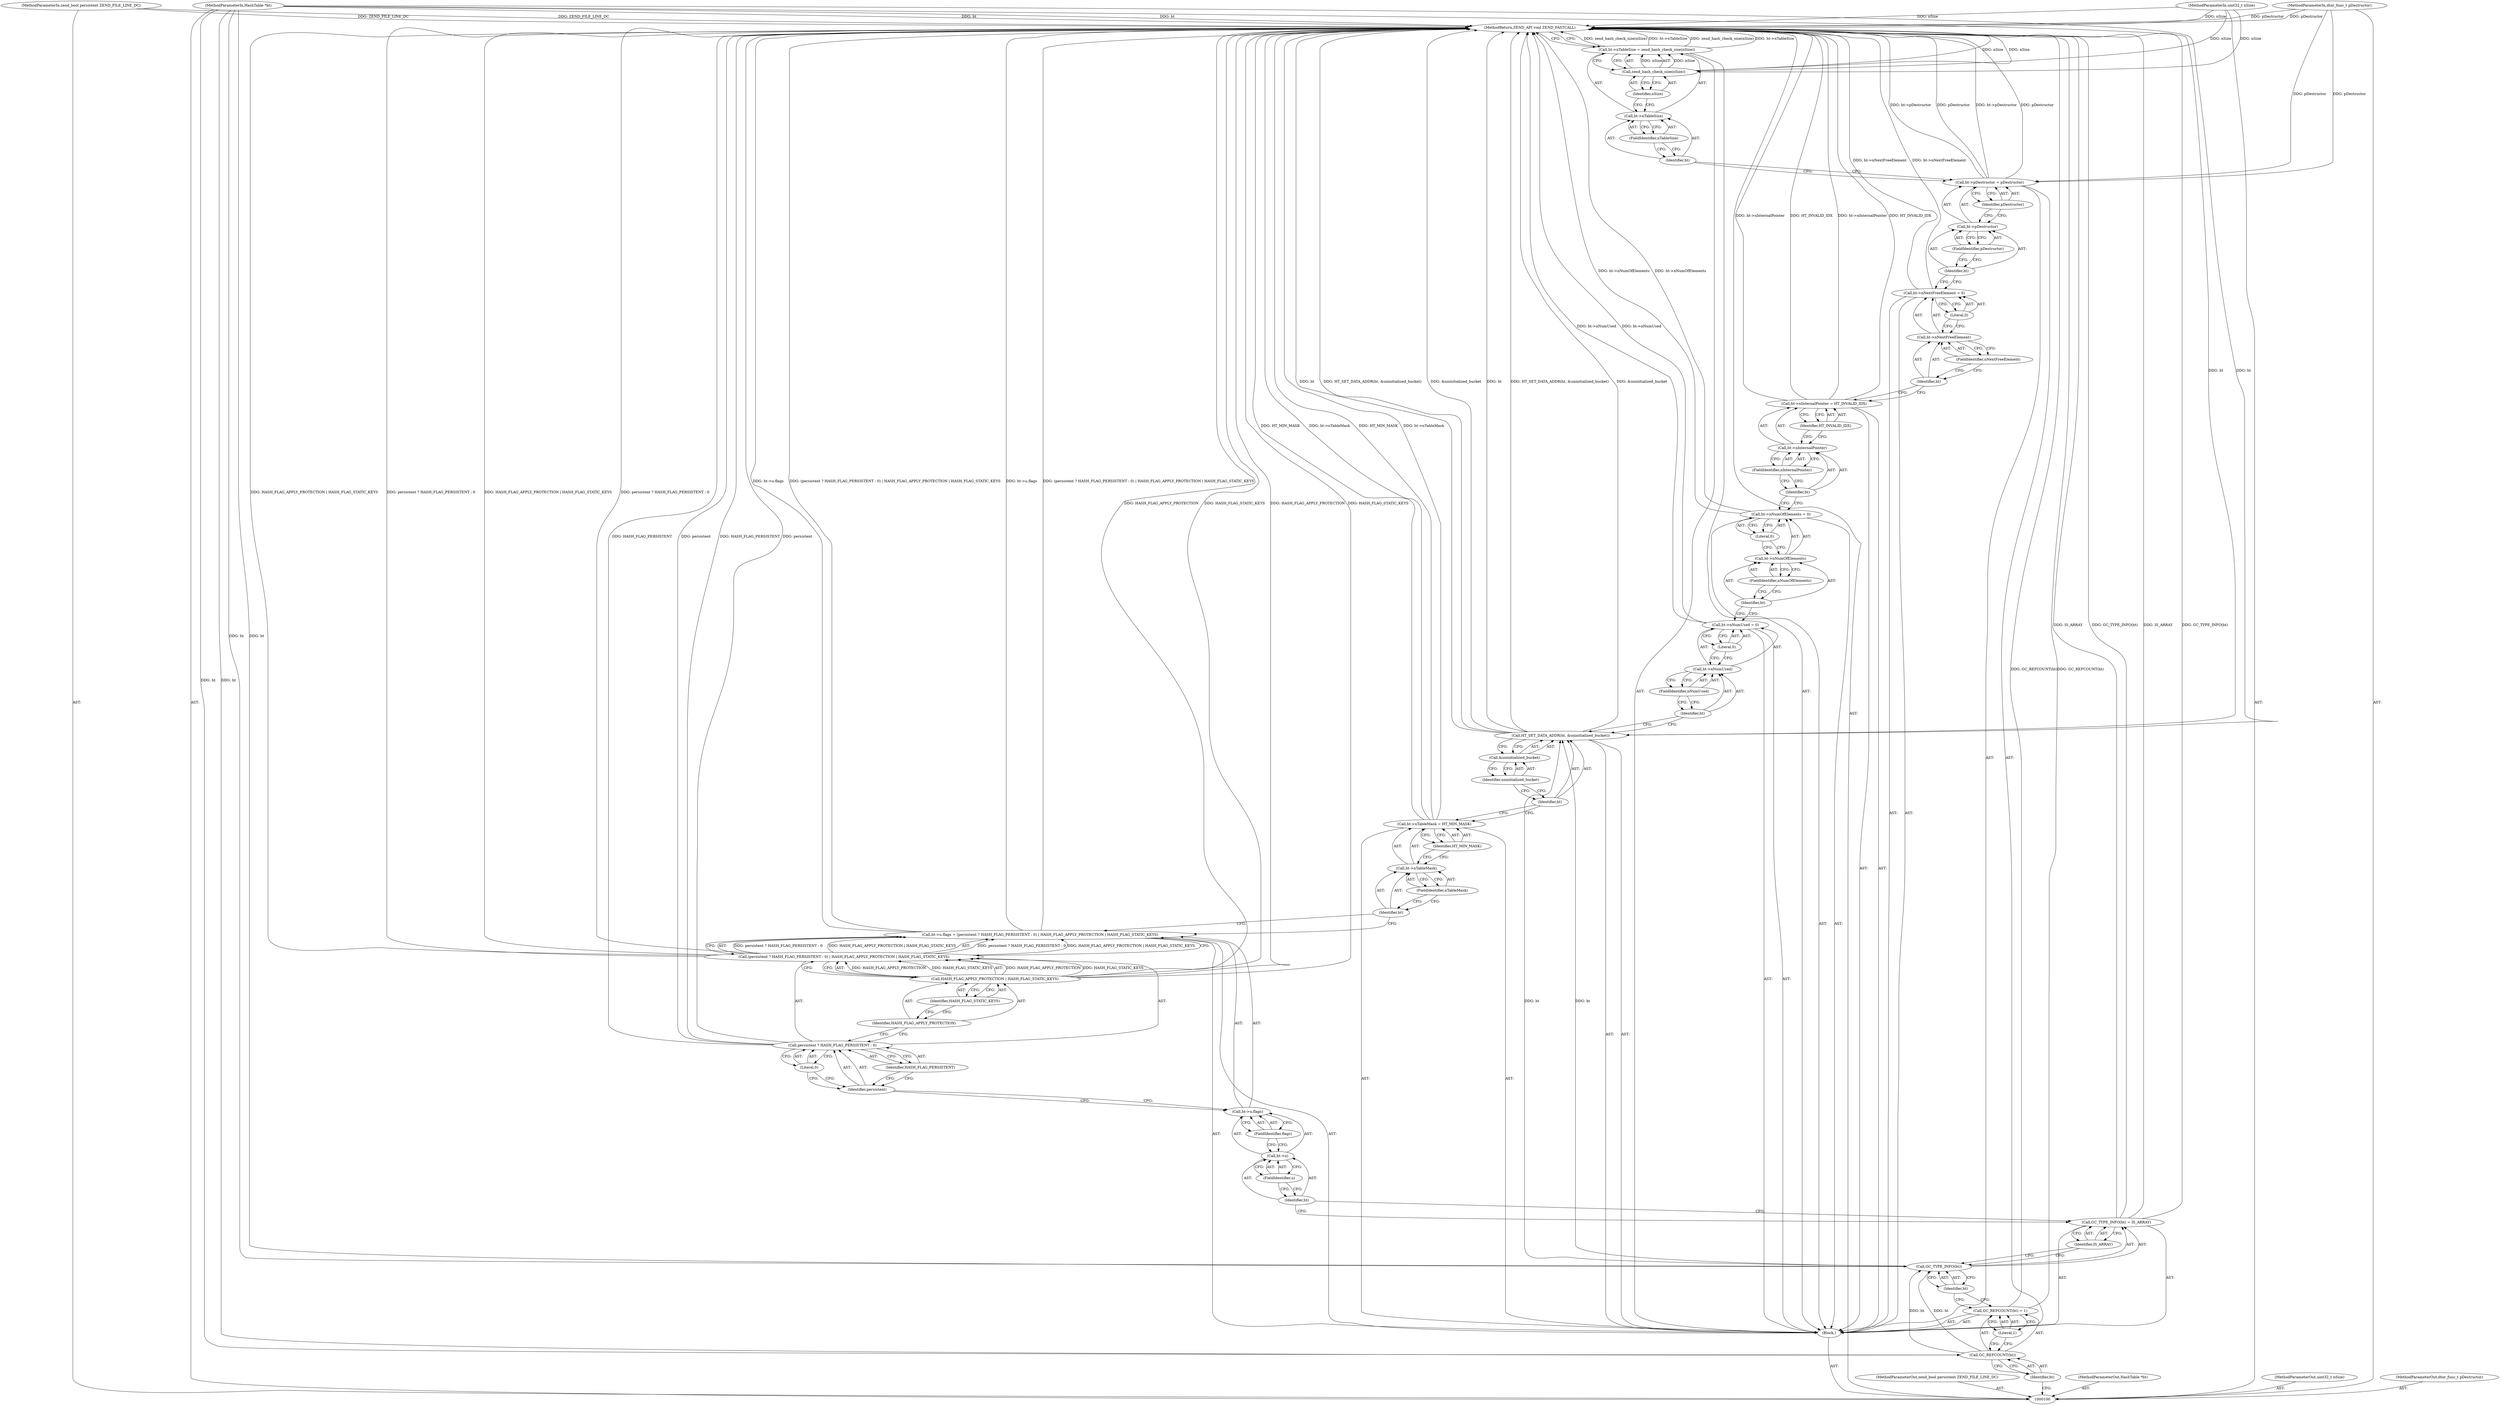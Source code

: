 digraph "0_php-src_4cc0286f2f3780abc6084bcdae5dce595daa3c12" {
"1000168" [label="(MethodReturn,ZEND_API void ZEND_FASTCALL)"];
"1000104" [label="(MethodParameterIn,zend_bool persistent ZEND_FILE_LINE_DC)"];
"1000228" [label="(MethodParameterOut,zend_bool persistent ZEND_FILE_LINE_DC)"];
"1000101" [label="(MethodParameterIn,HashTable *ht)"];
"1000225" [label="(MethodParameterOut,HashTable *ht)"];
"1000102" [label="(MethodParameterIn,uint32_t nSize)"];
"1000226" [label="(MethodParameterOut,uint32_t nSize)"];
"1000103" [label="(MethodParameterIn,dtor_func_t pDestructor)"];
"1000227" [label="(MethodParameterOut,dtor_func_t pDestructor)"];
"1000147" [label="(Call,ht->nInternalPointer = HT_INVALID_IDX)"];
"1000148" [label="(Call,ht->nInternalPointer)"];
"1000149" [label="(Identifier,ht)"];
"1000151" [label="(Identifier,HT_INVALID_IDX)"];
"1000150" [label="(FieldIdentifier,nInternalPointer)"];
"1000152" [label="(Call,ht->nNextFreeElement = 0)"];
"1000153" [label="(Call,ht->nNextFreeElement)"];
"1000154" [label="(Identifier,ht)"];
"1000156" [label="(Literal,0)"];
"1000155" [label="(FieldIdentifier,nNextFreeElement)"];
"1000157" [label="(Call,ht->pDestructor = pDestructor)"];
"1000158" [label="(Call,ht->pDestructor)"];
"1000159" [label="(Identifier,ht)"];
"1000161" [label="(Identifier,pDestructor)"];
"1000160" [label="(FieldIdentifier,pDestructor)"];
"1000162" [label="(Call,ht->nTableSize = zend_hash_check_size(nSize))"];
"1000163" [label="(Call,ht->nTableSize)"];
"1000164" [label="(Identifier,ht)"];
"1000166" [label="(Call,zend_hash_check_size(nSize))"];
"1000167" [label="(Identifier,nSize)"];
"1000165" [label="(FieldIdentifier,nTableSize)"];
"1000105" [label="(Block,)"];
"1000108" [label="(Identifier,ht)"];
"1000106" [label="(Call,GC_REFCOUNT(ht) = 1)"];
"1000107" [label="(Call,GC_REFCOUNT(ht))"];
"1000109" [label="(Literal,1)"];
"1000112" [label="(Identifier,ht)"];
"1000110" [label="(Call,GC_TYPE_INFO(ht) = IS_ARRAY)"];
"1000111" [label="(Call,GC_TYPE_INFO(ht))"];
"1000113" [label="(Identifier,IS_ARRAY)"];
"1000120" [label="(Call,(persistent ? HASH_FLAG_PERSISTENT : 0) | HASH_FLAG_APPLY_PROTECTION | HASH_FLAG_STATIC_KEYS)"];
"1000121" [label="(Call,persistent ? HASH_FLAG_PERSISTENT : 0)"];
"1000122" [label="(Identifier,persistent)"];
"1000114" [label="(Call,ht->u.flags = (persistent ? HASH_FLAG_PERSISTENT : 0) | HASH_FLAG_APPLY_PROTECTION | HASH_FLAG_STATIC_KEYS)"];
"1000115" [label="(Call,ht->u.flags)"];
"1000116" [label="(Call,ht->u)"];
"1000117" [label="(Identifier,ht)"];
"1000123" [label="(Identifier,HASH_FLAG_PERSISTENT)"];
"1000124" [label="(Literal,0)"];
"1000125" [label="(Call,HASH_FLAG_APPLY_PROTECTION | HASH_FLAG_STATIC_KEYS)"];
"1000126" [label="(Identifier,HASH_FLAG_APPLY_PROTECTION)"];
"1000118" [label="(FieldIdentifier,u)"];
"1000119" [label="(FieldIdentifier,flags)"];
"1000127" [label="(Identifier,HASH_FLAG_STATIC_KEYS)"];
"1000132" [label="(Identifier,HT_MIN_MASK)"];
"1000128" [label="(Call,ht->nTableMask = HT_MIN_MASK)"];
"1000129" [label="(Call,ht->nTableMask)"];
"1000130" [label="(Identifier,ht)"];
"1000131" [label="(FieldIdentifier,nTableMask)"];
"1000134" [label="(Identifier,ht)"];
"1000133" [label="(Call,HT_SET_DATA_ADDR(ht, &uninitialized_bucket))"];
"1000135" [label="(Call,&uninitialized_bucket)"];
"1000136" [label="(Identifier,uninitialized_bucket)"];
"1000141" [label="(Literal,0)"];
"1000137" [label="(Call,ht->nNumUsed = 0)"];
"1000138" [label="(Call,ht->nNumUsed)"];
"1000139" [label="(Identifier,ht)"];
"1000140" [label="(FieldIdentifier,nNumUsed)"];
"1000142" [label="(Call,ht->nNumOfElements = 0)"];
"1000143" [label="(Call,ht->nNumOfElements)"];
"1000144" [label="(Identifier,ht)"];
"1000146" [label="(Literal,0)"];
"1000145" [label="(FieldIdentifier,nNumOfElements)"];
"1000168" -> "1000100"  [label="AST: "];
"1000168" -> "1000162"  [label="CFG: "];
"1000125" -> "1000168"  [label="DDG: HASH_FLAG_APPLY_PROTECTION"];
"1000125" -> "1000168"  [label="DDG: HASH_FLAG_STATIC_KEYS"];
"1000120" -> "1000168"  [label="DDG: HASH_FLAG_APPLY_PROTECTION | HASH_FLAG_STATIC_KEYS"];
"1000120" -> "1000168"  [label="DDG: persistent ? HASH_FLAG_PERSISTENT : 0"];
"1000104" -> "1000168"  [label="DDG: ZEND_FILE_LINE_DC"];
"1000147" -> "1000168"  [label="DDG: ht->nInternalPointer"];
"1000147" -> "1000168"  [label="DDG: HT_INVALID_IDX"];
"1000106" -> "1000168"  [label="DDG: GC_REFCOUNT(ht)"];
"1000121" -> "1000168"  [label="DDG: HASH_FLAG_PERSISTENT"];
"1000121" -> "1000168"  [label="DDG: persistent"];
"1000128" -> "1000168"  [label="DDG: HT_MIN_MASK"];
"1000128" -> "1000168"  [label="DDG: ht->nTableMask"];
"1000162" -> "1000168"  [label="DDG: zend_hash_check_size(nSize)"];
"1000162" -> "1000168"  [label="DDG: ht->nTableSize"];
"1000166" -> "1000168"  [label="DDG: nSize"];
"1000133" -> "1000168"  [label="DDG: ht"];
"1000133" -> "1000168"  [label="DDG: HT_SET_DATA_ADDR(ht, &uninitialized_bucket)"];
"1000133" -> "1000168"  [label="DDG: &uninitialized_bucket"];
"1000157" -> "1000168"  [label="DDG: ht->pDestructor"];
"1000157" -> "1000168"  [label="DDG: pDestructor"];
"1000103" -> "1000168"  [label="DDG: pDestructor"];
"1000114" -> "1000168"  [label="DDG: ht->u.flags"];
"1000114" -> "1000168"  [label="DDG: (persistent ? HASH_FLAG_PERSISTENT : 0) | HASH_FLAG_APPLY_PROTECTION | HASH_FLAG_STATIC_KEYS"];
"1000152" -> "1000168"  [label="DDG: ht->nNextFreeElement"];
"1000102" -> "1000168"  [label="DDG: nSize"];
"1000110" -> "1000168"  [label="DDG: IS_ARRAY"];
"1000110" -> "1000168"  [label="DDG: GC_TYPE_INFO(ht)"];
"1000101" -> "1000168"  [label="DDG: ht"];
"1000142" -> "1000168"  [label="DDG: ht->nNumOfElements"];
"1000137" -> "1000168"  [label="DDG: ht->nNumUsed"];
"1000104" -> "1000100"  [label="AST: "];
"1000104" -> "1000168"  [label="DDG: ZEND_FILE_LINE_DC"];
"1000228" -> "1000100"  [label="AST: "];
"1000101" -> "1000100"  [label="AST: "];
"1000101" -> "1000168"  [label="DDG: ht"];
"1000101" -> "1000107"  [label="DDG: ht"];
"1000101" -> "1000111"  [label="DDG: ht"];
"1000101" -> "1000133"  [label="DDG: ht"];
"1000225" -> "1000100"  [label="AST: "];
"1000102" -> "1000100"  [label="AST: "];
"1000102" -> "1000168"  [label="DDG: nSize"];
"1000102" -> "1000166"  [label="DDG: nSize"];
"1000226" -> "1000100"  [label="AST: "];
"1000103" -> "1000100"  [label="AST: "];
"1000103" -> "1000168"  [label="DDG: pDestructor"];
"1000103" -> "1000157"  [label="DDG: pDestructor"];
"1000227" -> "1000100"  [label="AST: "];
"1000147" -> "1000105"  [label="AST: "];
"1000147" -> "1000151"  [label="CFG: "];
"1000148" -> "1000147"  [label="AST: "];
"1000151" -> "1000147"  [label="AST: "];
"1000154" -> "1000147"  [label="CFG: "];
"1000147" -> "1000168"  [label="DDG: ht->nInternalPointer"];
"1000147" -> "1000168"  [label="DDG: HT_INVALID_IDX"];
"1000148" -> "1000147"  [label="AST: "];
"1000148" -> "1000150"  [label="CFG: "];
"1000149" -> "1000148"  [label="AST: "];
"1000150" -> "1000148"  [label="AST: "];
"1000151" -> "1000148"  [label="CFG: "];
"1000149" -> "1000148"  [label="AST: "];
"1000149" -> "1000142"  [label="CFG: "];
"1000150" -> "1000149"  [label="CFG: "];
"1000151" -> "1000147"  [label="AST: "];
"1000151" -> "1000148"  [label="CFG: "];
"1000147" -> "1000151"  [label="CFG: "];
"1000150" -> "1000148"  [label="AST: "];
"1000150" -> "1000149"  [label="CFG: "];
"1000148" -> "1000150"  [label="CFG: "];
"1000152" -> "1000105"  [label="AST: "];
"1000152" -> "1000156"  [label="CFG: "];
"1000153" -> "1000152"  [label="AST: "];
"1000156" -> "1000152"  [label="AST: "];
"1000159" -> "1000152"  [label="CFG: "];
"1000152" -> "1000168"  [label="DDG: ht->nNextFreeElement"];
"1000153" -> "1000152"  [label="AST: "];
"1000153" -> "1000155"  [label="CFG: "];
"1000154" -> "1000153"  [label="AST: "];
"1000155" -> "1000153"  [label="AST: "];
"1000156" -> "1000153"  [label="CFG: "];
"1000154" -> "1000153"  [label="AST: "];
"1000154" -> "1000147"  [label="CFG: "];
"1000155" -> "1000154"  [label="CFG: "];
"1000156" -> "1000152"  [label="AST: "];
"1000156" -> "1000153"  [label="CFG: "];
"1000152" -> "1000156"  [label="CFG: "];
"1000155" -> "1000153"  [label="AST: "];
"1000155" -> "1000154"  [label="CFG: "];
"1000153" -> "1000155"  [label="CFG: "];
"1000157" -> "1000105"  [label="AST: "];
"1000157" -> "1000161"  [label="CFG: "];
"1000158" -> "1000157"  [label="AST: "];
"1000161" -> "1000157"  [label="AST: "];
"1000164" -> "1000157"  [label="CFG: "];
"1000157" -> "1000168"  [label="DDG: ht->pDestructor"];
"1000157" -> "1000168"  [label="DDG: pDestructor"];
"1000103" -> "1000157"  [label="DDG: pDestructor"];
"1000158" -> "1000157"  [label="AST: "];
"1000158" -> "1000160"  [label="CFG: "];
"1000159" -> "1000158"  [label="AST: "];
"1000160" -> "1000158"  [label="AST: "];
"1000161" -> "1000158"  [label="CFG: "];
"1000159" -> "1000158"  [label="AST: "];
"1000159" -> "1000152"  [label="CFG: "];
"1000160" -> "1000159"  [label="CFG: "];
"1000161" -> "1000157"  [label="AST: "];
"1000161" -> "1000158"  [label="CFG: "];
"1000157" -> "1000161"  [label="CFG: "];
"1000160" -> "1000158"  [label="AST: "];
"1000160" -> "1000159"  [label="CFG: "];
"1000158" -> "1000160"  [label="CFG: "];
"1000162" -> "1000105"  [label="AST: "];
"1000162" -> "1000166"  [label="CFG: "];
"1000163" -> "1000162"  [label="AST: "];
"1000166" -> "1000162"  [label="AST: "];
"1000168" -> "1000162"  [label="CFG: "];
"1000162" -> "1000168"  [label="DDG: zend_hash_check_size(nSize)"];
"1000162" -> "1000168"  [label="DDG: ht->nTableSize"];
"1000166" -> "1000162"  [label="DDG: nSize"];
"1000163" -> "1000162"  [label="AST: "];
"1000163" -> "1000165"  [label="CFG: "];
"1000164" -> "1000163"  [label="AST: "];
"1000165" -> "1000163"  [label="AST: "];
"1000167" -> "1000163"  [label="CFG: "];
"1000164" -> "1000163"  [label="AST: "];
"1000164" -> "1000157"  [label="CFG: "];
"1000165" -> "1000164"  [label="CFG: "];
"1000166" -> "1000162"  [label="AST: "];
"1000166" -> "1000167"  [label="CFG: "];
"1000167" -> "1000166"  [label="AST: "];
"1000162" -> "1000166"  [label="CFG: "];
"1000166" -> "1000168"  [label="DDG: nSize"];
"1000166" -> "1000162"  [label="DDG: nSize"];
"1000102" -> "1000166"  [label="DDG: nSize"];
"1000167" -> "1000166"  [label="AST: "];
"1000167" -> "1000163"  [label="CFG: "];
"1000166" -> "1000167"  [label="CFG: "];
"1000165" -> "1000163"  [label="AST: "];
"1000165" -> "1000164"  [label="CFG: "];
"1000163" -> "1000165"  [label="CFG: "];
"1000105" -> "1000100"  [label="AST: "];
"1000106" -> "1000105"  [label="AST: "];
"1000110" -> "1000105"  [label="AST: "];
"1000114" -> "1000105"  [label="AST: "];
"1000128" -> "1000105"  [label="AST: "];
"1000133" -> "1000105"  [label="AST: "];
"1000137" -> "1000105"  [label="AST: "];
"1000142" -> "1000105"  [label="AST: "];
"1000147" -> "1000105"  [label="AST: "];
"1000152" -> "1000105"  [label="AST: "];
"1000157" -> "1000105"  [label="AST: "];
"1000162" -> "1000105"  [label="AST: "];
"1000108" -> "1000107"  [label="AST: "];
"1000108" -> "1000100"  [label="CFG: "];
"1000107" -> "1000108"  [label="CFG: "];
"1000106" -> "1000105"  [label="AST: "];
"1000106" -> "1000109"  [label="CFG: "];
"1000107" -> "1000106"  [label="AST: "];
"1000109" -> "1000106"  [label="AST: "];
"1000112" -> "1000106"  [label="CFG: "];
"1000106" -> "1000168"  [label="DDG: GC_REFCOUNT(ht)"];
"1000107" -> "1000106"  [label="AST: "];
"1000107" -> "1000108"  [label="CFG: "];
"1000108" -> "1000107"  [label="AST: "];
"1000109" -> "1000107"  [label="CFG: "];
"1000101" -> "1000107"  [label="DDG: ht"];
"1000107" -> "1000111"  [label="DDG: ht"];
"1000109" -> "1000106"  [label="AST: "];
"1000109" -> "1000107"  [label="CFG: "];
"1000106" -> "1000109"  [label="CFG: "];
"1000112" -> "1000111"  [label="AST: "];
"1000112" -> "1000106"  [label="CFG: "];
"1000111" -> "1000112"  [label="CFG: "];
"1000110" -> "1000105"  [label="AST: "];
"1000110" -> "1000113"  [label="CFG: "];
"1000111" -> "1000110"  [label="AST: "];
"1000113" -> "1000110"  [label="AST: "];
"1000117" -> "1000110"  [label="CFG: "];
"1000110" -> "1000168"  [label="DDG: IS_ARRAY"];
"1000110" -> "1000168"  [label="DDG: GC_TYPE_INFO(ht)"];
"1000111" -> "1000110"  [label="AST: "];
"1000111" -> "1000112"  [label="CFG: "];
"1000112" -> "1000111"  [label="AST: "];
"1000113" -> "1000111"  [label="CFG: "];
"1000107" -> "1000111"  [label="DDG: ht"];
"1000101" -> "1000111"  [label="DDG: ht"];
"1000111" -> "1000133"  [label="DDG: ht"];
"1000113" -> "1000110"  [label="AST: "];
"1000113" -> "1000111"  [label="CFG: "];
"1000110" -> "1000113"  [label="CFG: "];
"1000120" -> "1000114"  [label="AST: "];
"1000120" -> "1000125"  [label="CFG: "];
"1000121" -> "1000120"  [label="AST: "];
"1000125" -> "1000120"  [label="AST: "];
"1000114" -> "1000120"  [label="CFG: "];
"1000120" -> "1000168"  [label="DDG: HASH_FLAG_APPLY_PROTECTION | HASH_FLAG_STATIC_KEYS"];
"1000120" -> "1000168"  [label="DDG: persistent ? HASH_FLAG_PERSISTENT : 0"];
"1000120" -> "1000114"  [label="DDG: persistent ? HASH_FLAG_PERSISTENT : 0"];
"1000120" -> "1000114"  [label="DDG: HASH_FLAG_APPLY_PROTECTION | HASH_FLAG_STATIC_KEYS"];
"1000125" -> "1000120"  [label="DDG: HASH_FLAG_APPLY_PROTECTION"];
"1000125" -> "1000120"  [label="DDG: HASH_FLAG_STATIC_KEYS"];
"1000121" -> "1000120"  [label="AST: "];
"1000121" -> "1000123"  [label="CFG: "];
"1000121" -> "1000124"  [label="CFG: "];
"1000122" -> "1000121"  [label="AST: "];
"1000123" -> "1000121"  [label="AST: "];
"1000124" -> "1000121"  [label="AST: "];
"1000126" -> "1000121"  [label="CFG: "];
"1000121" -> "1000168"  [label="DDG: HASH_FLAG_PERSISTENT"];
"1000121" -> "1000168"  [label="DDG: persistent"];
"1000122" -> "1000121"  [label="AST: "];
"1000122" -> "1000115"  [label="CFG: "];
"1000123" -> "1000122"  [label="CFG: "];
"1000124" -> "1000122"  [label="CFG: "];
"1000114" -> "1000105"  [label="AST: "];
"1000114" -> "1000120"  [label="CFG: "];
"1000115" -> "1000114"  [label="AST: "];
"1000120" -> "1000114"  [label="AST: "];
"1000130" -> "1000114"  [label="CFG: "];
"1000114" -> "1000168"  [label="DDG: ht->u.flags"];
"1000114" -> "1000168"  [label="DDG: (persistent ? HASH_FLAG_PERSISTENT : 0) | HASH_FLAG_APPLY_PROTECTION | HASH_FLAG_STATIC_KEYS"];
"1000120" -> "1000114"  [label="DDG: persistent ? HASH_FLAG_PERSISTENT : 0"];
"1000120" -> "1000114"  [label="DDG: HASH_FLAG_APPLY_PROTECTION | HASH_FLAG_STATIC_KEYS"];
"1000115" -> "1000114"  [label="AST: "];
"1000115" -> "1000119"  [label="CFG: "];
"1000116" -> "1000115"  [label="AST: "];
"1000119" -> "1000115"  [label="AST: "];
"1000122" -> "1000115"  [label="CFG: "];
"1000116" -> "1000115"  [label="AST: "];
"1000116" -> "1000118"  [label="CFG: "];
"1000117" -> "1000116"  [label="AST: "];
"1000118" -> "1000116"  [label="AST: "];
"1000119" -> "1000116"  [label="CFG: "];
"1000117" -> "1000116"  [label="AST: "];
"1000117" -> "1000110"  [label="CFG: "];
"1000118" -> "1000117"  [label="CFG: "];
"1000123" -> "1000121"  [label="AST: "];
"1000123" -> "1000122"  [label="CFG: "];
"1000121" -> "1000123"  [label="CFG: "];
"1000124" -> "1000121"  [label="AST: "];
"1000124" -> "1000122"  [label="CFG: "];
"1000121" -> "1000124"  [label="CFG: "];
"1000125" -> "1000120"  [label="AST: "];
"1000125" -> "1000127"  [label="CFG: "];
"1000126" -> "1000125"  [label="AST: "];
"1000127" -> "1000125"  [label="AST: "];
"1000120" -> "1000125"  [label="CFG: "];
"1000125" -> "1000168"  [label="DDG: HASH_FLAG_APPLY_PROTECTION"];
"1000125" -> "1000168"  [label="DDG: HASH_FLAG_STATIC_KEYS"];
"1000125" -> "1000120"  [label="DDG: HASH_FLAG_APPLY_PROTECTION"];
"1000125" -> "1000120"  [label="DDG: HASH_FLAG_STATIC_KEYS"];
"1000126" -> "1000125"  [label="AST: "];
"1000126" -> "1000121"  [label="CFG: "];
"1000127" -> "1000126"  [label="CFG: "];
"1000118" -> "1000116"  [label="AST: "];
"1000118" -> "1000117"  [label="CFG: "];
"1000116" -> "1000118"  [label="CFG: "];
"1000119" -> "1000115"  [label="AST: "];
"1000119" -> "1000116"  [label="CFG: "];
"1000115" -> "1000119"  [label="CFG: "];
"1000127" -> "1000125"  [label="AST: "];
"1000127" -> "1000126"  [label="CFG: "];
"1000125" -> "1000127"  [label="CFG: "];
"1000132" -> "1000128"  [label="AST: "];
"1000132" -> "1000129"  [label="CFG: "];
"1000128" -> "1000132"  [label="CFG: "];
"1000128" -> "1000105"  [label="AST: "];
"1000128" -> "1000132"  [label="CFG: "];
"1000129" -> "1000128"  [label="AST: "];
"1000132" -> "1000128"  [label="AST: "];
"1000134" -> "1000128"  [label="CFG: "];
"1000128" -> "1000168"  [label="DDG: HT_MIN_MASK"];
"1000128" -> "1000168"  [label="DDG: ht->nTableMask"];
"1000129" -> "1000128"  [label="AST: "];
"1000129" -> "1000131"  [label="CFG: "];
"1000130" -> "1000129"  [label="AST: "];
"1000131" -> "1000129"  [label="AST: "];
"1000132" -> "1000129"  [label="CFG: "];
"1000130" -> "1000129"  [label="AST: "];
"1000130" -> "1000114"  [label="CFG: "];
"1000131" -> "1000130"  [label="CFG: "];
"1000131" -> "1000129"  [label="AST: "];
"1000131" -> "1000130"  [label="CFG: "];
"1000129" -> "1000131"  [label="CFG: "];
"1000134" -> "1000133"  [label="AST: "];
"1000134" -> "1000128"  [label="CFG: "];
"1000136" -> "1000134"  [label="CFG: "];
"1000133" -> "1000105"  [label="AST: "];
"1000133" -> "1000135"  [label="CFG: "];
"1000134" -> "1000133"  [label="AST: "];
"1000135" -> "1000133"  [label="AST: "];
"1000139" -> "1000133"  [label="CFG: "];
"1000133" -> "1000168"  [label="DDG: ht"];
"1000133" -> "1000168"  [label="DDG: HT_SET_DATA_ADDR(ht, &uninitialized_bucket)"];
"1000133" -> "1000168"  [label="DDG: &uninitialized_bucket"];
"1000111" -> "1000133"  [label="DDG: ht"];
"1000101" -> "1000133"  [label="DDG: ht"];
"1000135" -> "1000133"  [label="AST: "];
"1000135" -> "1000136"  [label="CFG: "];
"1000136" -> "1000135"  [label="AST: "];
"1000133" -> "1000135"  [label="CFG: "];
"1000136" -> "1000135"  [label="AST: "];
"1000136" -> "1000134"  [label="CFG: "];
"1000135" -> "1000136"  [label="CFG: "];
"1000141" -> "1000137"  [label="AST: "];
"1000141" -> "1000138"  [label="CFG: "];
"1000137" -> "1000141"  [label="CFG: "];
"1000137" -> "1000105"  [label="AST: "];
"1000137" -> "1000141"  [label="CFG: "];
"1000138" -> "1000137"  [label="AST: "];
"1000141" -> "1000137"  [label="AST: "];
"1000144" -> "1000137"  [label="CFG: "];
"1000137" -> "1000168"  [label="DDG: ht->nNumUsed"];
"1000138" -> "1000137"  [label="AST: "];
"1000138" -> "1000140"  [label="CFG: "];
"1000139" -> "1000138"  [label="AST: "];
"1000140" -> "1000138"  [label="AST: "];
"1000141" -> "1000138"  [label="CFG: "];
"1000139" -> "1000138"  [label="AST: "];
"1000139" -> "1000133"  [label="CFG: "];
"1000140" -> "1000139"  [label="CFG: "];
"1000140" -> "1000138"  [label="AST: "];
"1000140" -> "1000139"  [label="CFG: "];
"1000138" -> "1000140"  [label="CFG: "];
"1000142" -> "1000105"  [label="AST: "];
"1000142" -> "1000146"  [label="CFG: "];
"1000143" -> "1000142"  [label="AST: "];
"1000146" -> "1000142"  [label="AST: "];
"1000149" -> "1000142"  [label="CFG: "];
"1000142" -> "1000168"  [label="DDG: ht->nNumOfElements"];
"1000143" -> "1000142"  [label="AST: "];
"1000143" -> "1000145"  [label="CFG: "];
"1000144" -> "1000143"  [label="AST: "];
"1000145" -> "1000143"  [label="AST: "];
"1000146" -> "1000143"  [label="CFG: "];
"1000144" -> "1000143"  [label="AST: "];
"1000144" -> "1000137"  [label="CFG: "];
"1000145" -> "1000144"  [label="CFG: "];
"1000146" -> "1000142"  [label="AST: "];
"1000146" -> "1000143"  [label="CFG: "];
"1000142" -> "1000146"  [label="CFG: "];
"1000145" -> "1000143"  [label="AST: "];
"1000145" -> "1000144"  [label="CFG: "];
"1000143" -> "1000145"  [label="CFG: "];
}
